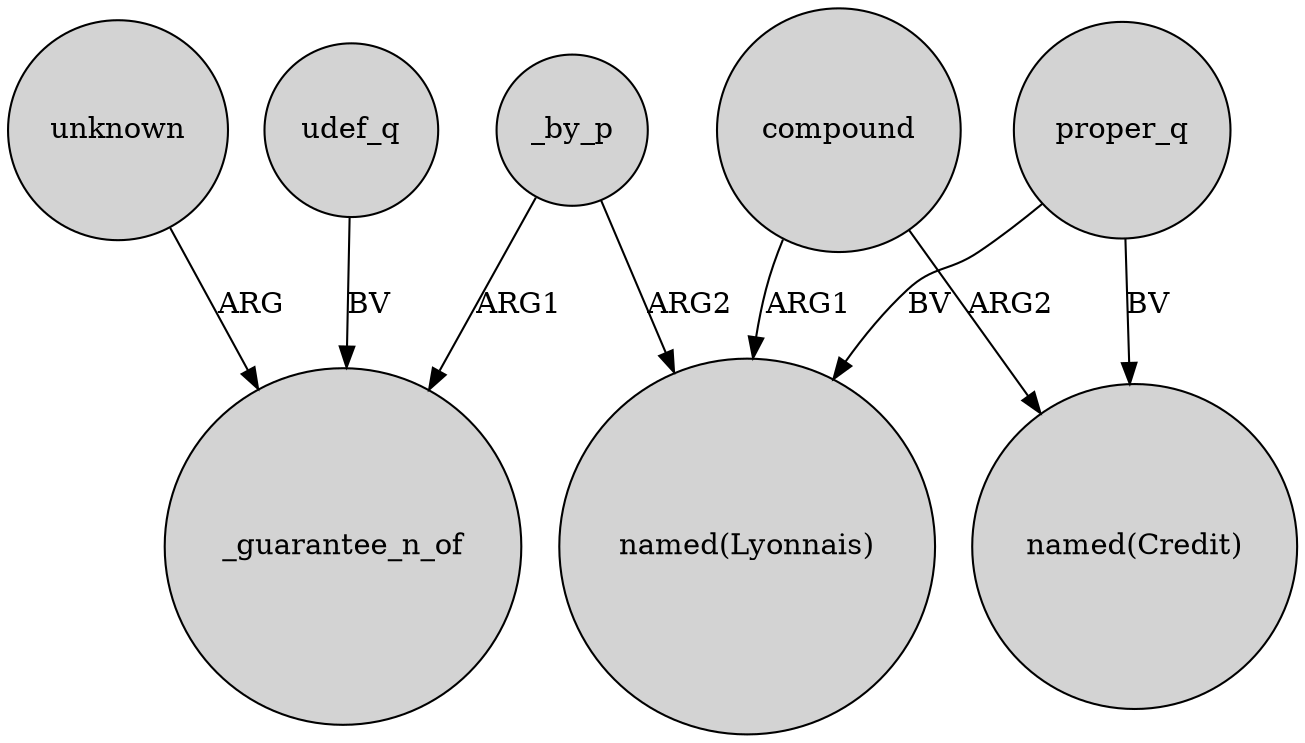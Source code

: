 digraph {
	node [shape=circle style=filled]
	unknown -> _guarantee_n_of [label=ARG]
	_by_p -> "named(Lyonnais)" [label=ARG2]
	udef_q -> _guarantee_n_of [label=BV]
	proper_q -> "named(Lyonnais)" [label=BV]
	_by_p -> _guarantee_n_of [label=ARG1]
	compound -> "named(Credit)" [label=ARG2]
	proper_q -> "named(Credit)" [label=BV]
	compound -> "named(Lyonnais)" [label=ARG1]
}
